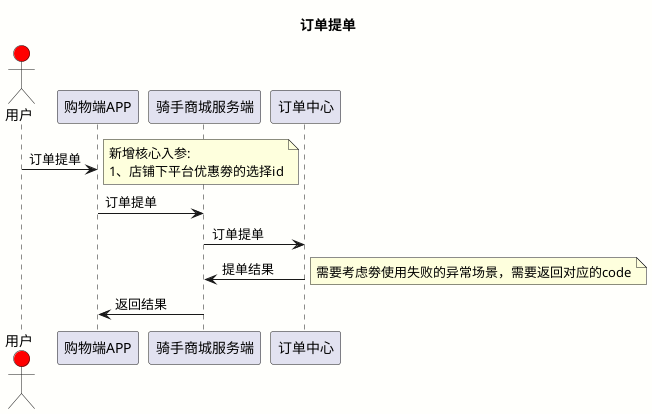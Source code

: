 @startuml
skinparam backgroundColor #FFFFFC
title 订单提单
actor 用户 #red

用户 -> 购物端APP: 订单提单
note right
新增核心入参:
1、店铺下平台优惠劵的选择id
end note
购物端APP -> 骑手商城服务端 : 订单提单
骑手商城服务端 -> 订单中心 : 订单提单
订单中心 -> 骑手商城服务端 : 提单结果
note right : 需要考虑劵使用失败的异常场景，需要返回对应的code
骑手商城服务端  -> 购物端APP: 返回结果

@enduml